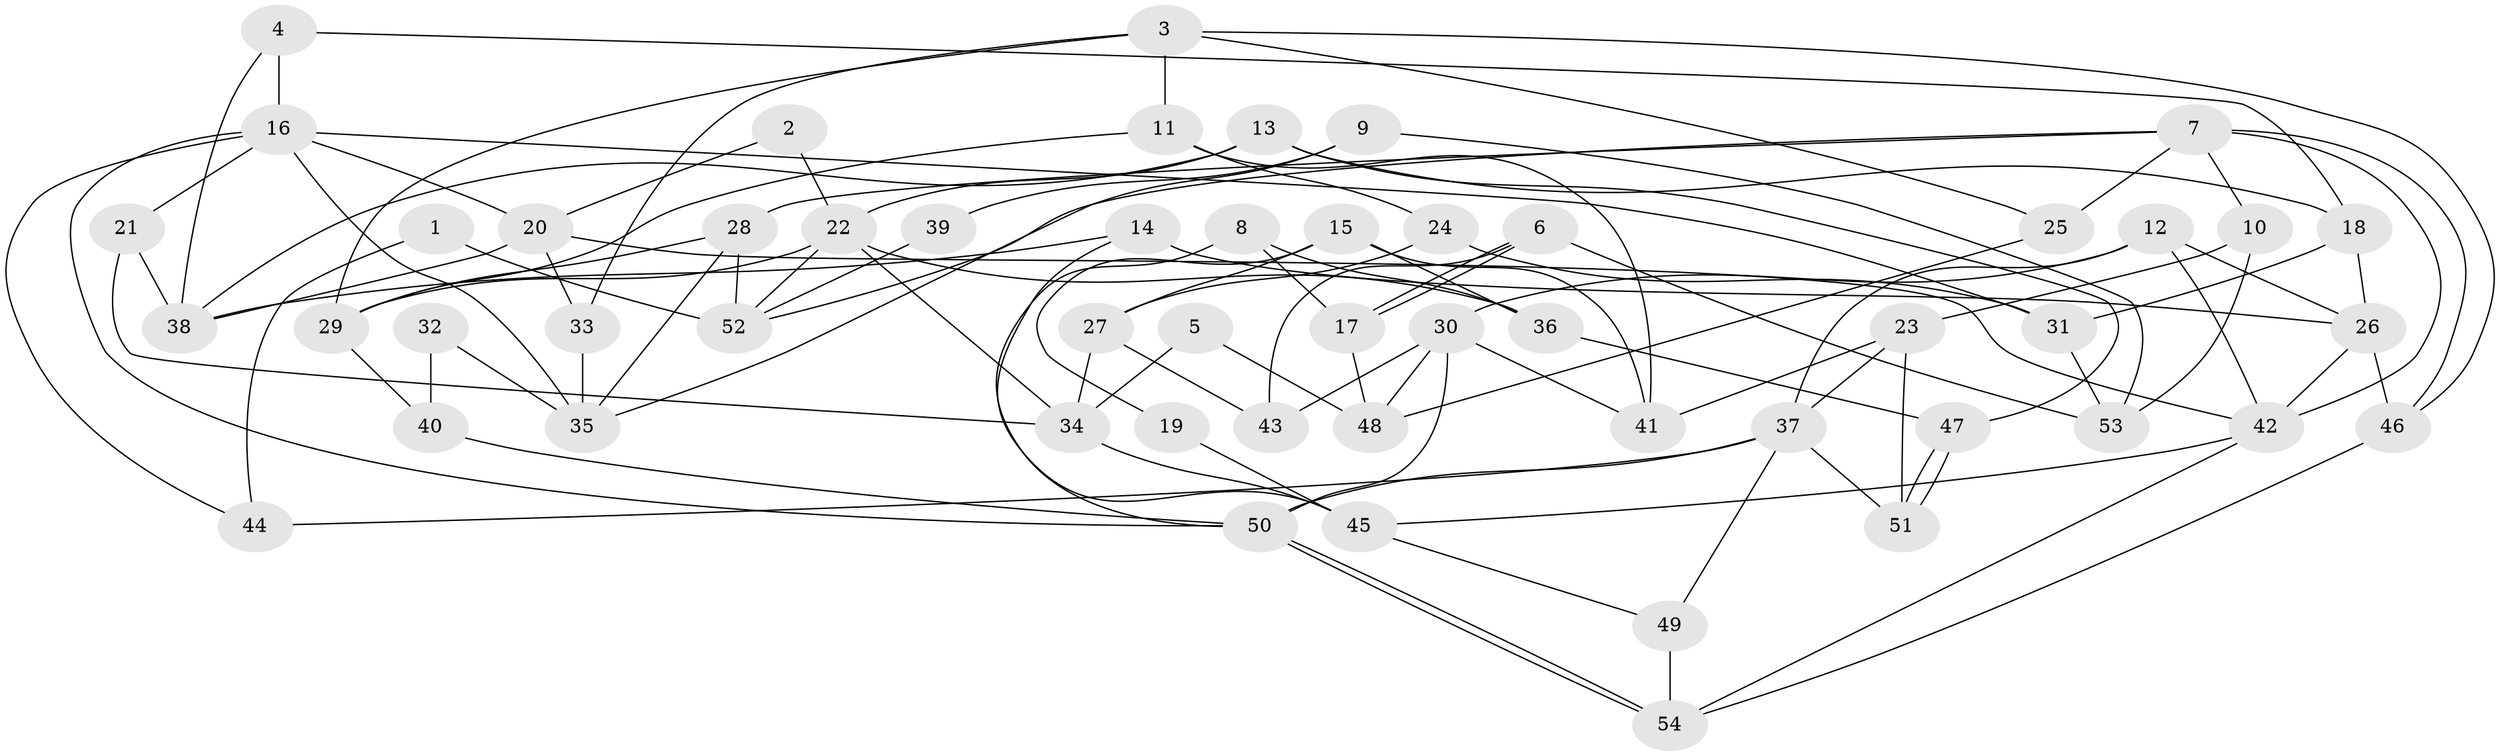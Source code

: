 // Generated by graph-tools (version 1.1) at 2025/02/03/09/25 03:02:12]
// undirected, 54 vertices, 108 edges
graph export_dot {
graph [start="1"]
  node [color=gray90,style=filled];
  1;
  2;
  3;
  4;
  5;
  6;
  7;
  8;
  9;
  10;
  11;
  12;
  13;
  14;
  15;
  16;
  17;
  18;
  19;
  20;
  21;
  22;
  23;
  24;
  25;
  26;
  27;
  28;
  29;
  30;
  31;
  32;
  33;
  34;
  35;
  36;
  37;
  38;
  39;
  40;
  41;
  42;
  43;
  44;
  45;
  46;
  47;
  48;
  49;
  50;
  51;
  52;
  53;
  54;
  1 -- 44;
  1 -- 52;
  2 -- 20;
  2 -- 22;
  3 -- 46;
  3 -- 29;
  3 -- 11;
  3 -- 25;
  3 -- 33;
  4 -- 18;
  4 -- 38;
  4 -- 16;
  5 -- 34;
  5 -- 48;
  6 -- 53;
  6 -- 17;
  6 -- 17;
  6 -- 43;
  7 -- 52;
  7 -- 46;
  7 -- 10;
  7 -- 25;
  7 -- 28;
  7 -- 42;
  8 -- 17;
  8 -- 36;
  8 -- 50;
  9 -- 35;
  9 -- 53;
  9 -- 39;
  10 -- 23;
  10 -- 53;
  11 -- 41;
  11 -- 24;
  11 -- 29;
  12 -- 42;
  12 -- 37;
  12 -- 26;
  12 -- 30;
  13 -- 18;
  13 -- 38;
  13 -- 22;
  13 -- 47;
  14 -- 45;
  14 -- 26;
  14 -- 38;
  15 -- 36;
  15 -- 27;
  15 -- 19;
  15 -- 41;
  16 -- 50;
  16 -- 20;
  16 -- 21;
  16 -- 31;
  16 -- 35;
  16 -- 44;
  17 -- 48;
  18 -- 26;
  18 -- 31;
  19 -- 45;
  20 -- 42;
  20 -- 33;
  20 -- 38;
  21 -- 38;
  21 -- 34;
  22 -- 29;
  22 -- 34;
  22 -- 36;
  22 -- 52;
  23 -- 37;
  23 -- 41;
  23 -- 51;
  24 -- 27;
  24 -- 31;
  25 -- 48;
  26 -- 42;
  26 -- 46;
  27 -- 43;
  27 -- 34;
  28 -- 35;
  28 -- 29;
  28 -- 52;
  29 -- 40;
  30 -- 50;
  30 -- 41;
  30 -- 43;
  30 -- 48;
  31 -- 53;
  32 -- 35;
  32 -- 40;
  33 -- 35;
  34 -- 45;
  36 -- 47;
  37 -- 50;
  37 -- 51;
  37 -- 44;
  37 -- 49;
  39 -- 52;
  40 -- 50;
  42 -- 45;
  42 -- 54;
  45 -- 49;
  46 -- 54;
  47 -- 51;
  47 -- 51;
  49 -- 54;
  50 -- 54;
  50 -- 54;
}
